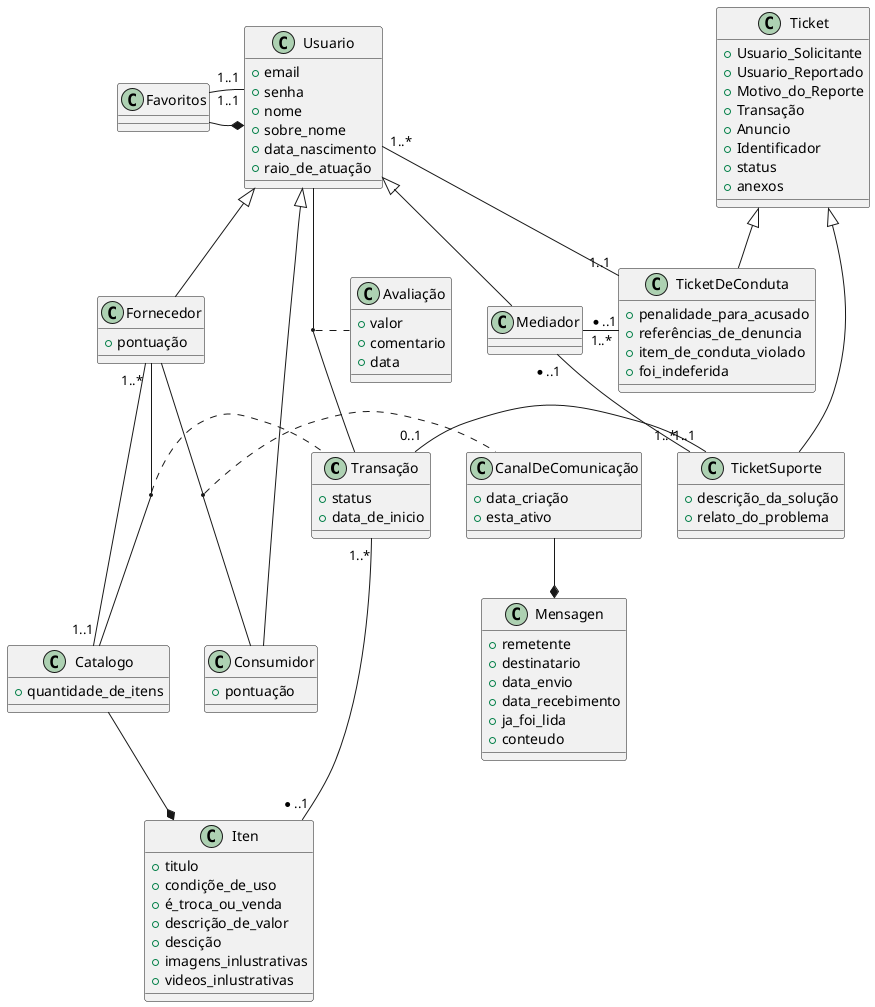 @startuml diabgrama

  class Transação{
    + status
    + data_de_inicio
  }

  class Avaliação {
    + valor
    + comentario
    + data
  }

  class Ticket {
    + Usuario_Solicitante
    + Usuario_Reportado
    + Motivo_do_Reporte
    + Transação
    + Anuncio
    + Identificador
    + status
    + anexos
  }

  class TicketSuporte {
    + descrição_da_solução
    + relato_do_problema
  }

  class TicketDeConduta {
    + penalidade_para_acusado
    + referências_de_denuncia
    + item_de_conduta_violado
    + foi_indeferida
  }
  
  class Iten {
    + titulo
    + condiçõe_de_uso
    + é_troca_ou_venda
    + descrição_de_valor
    + descição
    + imagens_inlustrativas
    + videos_inlustrativas
  }

  class Catalogo {
    + quantidade_de_itens
  }

  class Usuario {
    + email
    + senha
    + nome
    + sobre_nome
    + data_nascimento
    + raio_de_atuação
  }

  class Fornecedor {
    + pontuação
  }

  class Consumidor {
    + pontuação
  }

  class Mediador{

  }

  class Favoritos{

  }

  Class CanalDeComunicação{
    + data_criação
    + esta_ativo
  }

  class Mensagen {
    + remetente
    + destinatario
    + data_envio
    + data_recebimento
    + ja_foi_lida
    + conteudo
  }

  Ticket <|-- TicketSuporte
  Ticket <|-- TicketDeConduta

  Usuario <|-- Fornecedor
  Usuario <|-- Consumidor
  Usuario <|-- Mediador
  
  Catalogo  --* Iten
  Favoritos --* Usuario
  CanalDeComunicação --* Mensagen
  

  (Fornecedor, Catalogo)   ... Transação
  (Fornecedor, Consumidor) ... CanalDeComunicação
  (Usuario, Transação)     ... Avaliação

  Usuario "1..1" - "1..1" Favoritos
  Usuario "1..*" - "1..1" TicketDeConduta

  Mediador  "*..1" - "1..*"  TicketSuporte
  Mediador  "*..1" - "1..*"  TicketDeConduta

  Transação "0..1" - "1..1"  TicketSuporte
  Transação "1..*" - "*..1" Iten

  Fornecedor "1..*" - "1..1" Catalogo

@enduml

